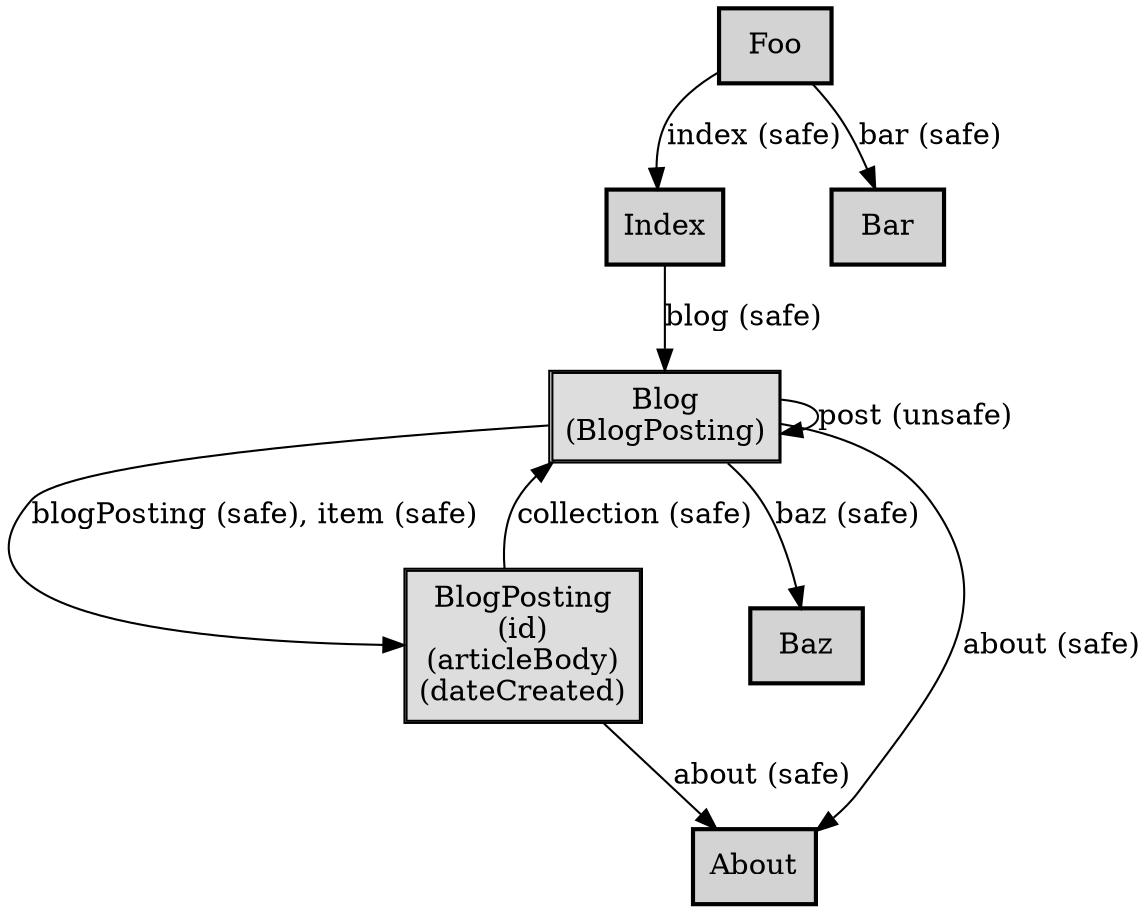 digraph application_state_diagram {
    node [shape = box, style = "bold,filled"];

    Blog [style=solid, margin=0.02, label=<<table cellspacing="0" cellpadding="5" cellborder="1" border="0"><tr><td bgcolor="#dddddd">Blog<br />(BlogPosting)<br /></td></tr></table>>,shape=box URL="docs/semantic.Blog.md"]
    BlogPosting [style=solid, margin=0.02, label=<<table cellspacing="0" cellpadding="5" cellborder="1" border="0"><tr><td bgcolor="#dddddd">BlogPosting<br />(id)<br />(articleBody)<br />(dateCreated)<br /></td></tr></table>>,shape=box URL="docs/semantic.BlogPosting.md"]

    Index->Blog [label = "blog (safe)" URL="docs/safe.blog.md"];
    Blog->BlogPosting [label = "blogPosting (safe), item (safe)" URL="docs/safe.blogPosting.md"];
    Blog->Blog [label = "post (unsafe)" URL="docs/unsafe.post.md"];
    Foo->Bar [label = "bar (safe)" URL="docs/safe.bar.md"];
    Foo->Index [label = "index (safe)" URL="docs/safe.index.md"];
    Blog->Baz [label = "baz (safe)" URL="docs/safe.baz.md"];
    Blog->About [label = "about (safe)" URL="docs/safe.about.md"];
    BlogPosting->Blog [label = "collection (safe)" URL="docs/safe.collection.md"];
    BlogPosting->About [label = "about (safe)" URL="docs/safe.about.md"];

    Index [URL="docs/semantic.Index.md"]
    Foo [URL="docs/semantic.Foo.md"]
    Bar [URL="docs/semantic.Bar.md"]
    Baz [URL="docs/semantic.Baz.md"]
    About [URL="docs/semantic.About.md"]

}